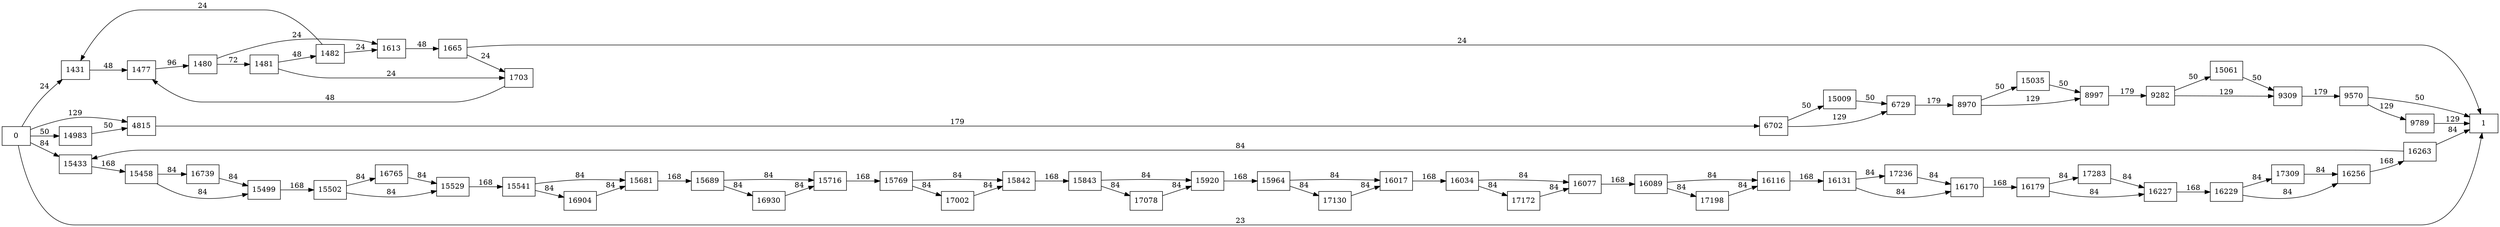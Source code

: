 digraph {
	graph [rankdir=LR]
	node [shape=rectangle]
	1431 -> 1477 [label=48]
	1477 -> 1480 [label=96]
	1480 -> 1481 [label=72]
	1480 -> 1613 [label=24]
	1481 -> 1482 [label=48]
	1481 -> 1703 [label=24]
	1482 -> 1431 [label=24]
	1482 -> 1613 [label=24]
	1613 -> 1665 [label=48]
	1665 -> 1703 [label=24]
	1665 -> 1 [label=24]
	1703 -> 1477 [label=48]
	4815 -> 6702 [label=179]
	6702 -> 6729 [label=129]
	6702 -> 15009 [label=50]
	6729 -> 8970 [label=179]
	8970 -> 8997 [label=129]
	8970 -> 15035 [label=50]
	8997 -> 9282 [label=179]
	9282 -> 9309 [label=129]
	9282 -> 15061 [label=50]
	9309 -> 9570 [label=179]
	9570 -> 1 [label=50]
	9570 -> 9789 [label=129]
	9789 -> 1 [label=129]
	14983 -> 4815 [label=50]
	15009 -> 6729 [label=50]
	15035 -> 8997 [label=50]
	15061 -> 9309 [label=50]
	15433 -> 15458 [label=168]
	15458 -> 15499 [label=84]
	15458 -> 16739 [label=84]
	15499 -> 15502 [label=168]
	15502 -> 15529 [label=84]
	15502 -> 16765 [label=84]
	15529 -> 15541 [label=168]
	15541 -> 15681 [label=84]
	15541 -> 16904 [label=84]
	15681 -> 15689 [label=168]
	15689 -> 15716 [label=84]
	15689 -> 16930 [label=84]
	15716 -> 15769 [label=168]
	15769 -> 15842 [label=84]
	15769 -> 17002 [label=84]
	15842 -> 15843 [label=168]
	15843 -> 15920 [label=84]
	15843 -> 17078 [label=84]
	15920 -> 15964 [label=168]
	15964 -> 16017 [label=84]
	15964 -> 17130 [label=84]
	16017 -> 16034 [label=168]
	16034 -> 16077 [label=84]
	16034 -> 17172 [label=84]
	16077 -> 16089 [label=168]
	16089 -> 16116 [label=84]
	16089 -> 17198 [label=84]
	16116 -> 16131 [label=168]
	16131 -> 16170 [label=84]
	16131 -> 17236 [label=84]
	16170 -> 16179 [label=168]
	16179 -> 16227 [label=84]
	16179 -> 17283 [label=84]
	16227 -> 16229 [label=168]
	16229 -> 16256 [label=84]
	16229 -> 17309 [label=84]
	16256 -> 16263 [label=168]
	16263 -> 15433 [label=84]
	16263 -> 1 [label=84]
	16739 -> 15499 [label=84]
	16765 -> 15529 [label=84]
	16904 -> 15681 [label=84]
	16930 -> 15716 [label=84]
	17002 -> 15842 [label=84]
	17078 -> 15920 [label=84]
	17130 -> 16017 [label=84]
	17172 -> 16077 [label=84]
	17198 -> 16116 [label=84]
	17236 -> 16170 [label=84]
	17283 -> 16227 [label=84]
	17309 -> 16256 [label=84]
	0 -> 4815 [label=129]
	0 -> 1431 [label=24]
	0 -> 1 [label=23]
	0 -> 14983 [label=50]
	0 -> 15433 [label=84]
}
